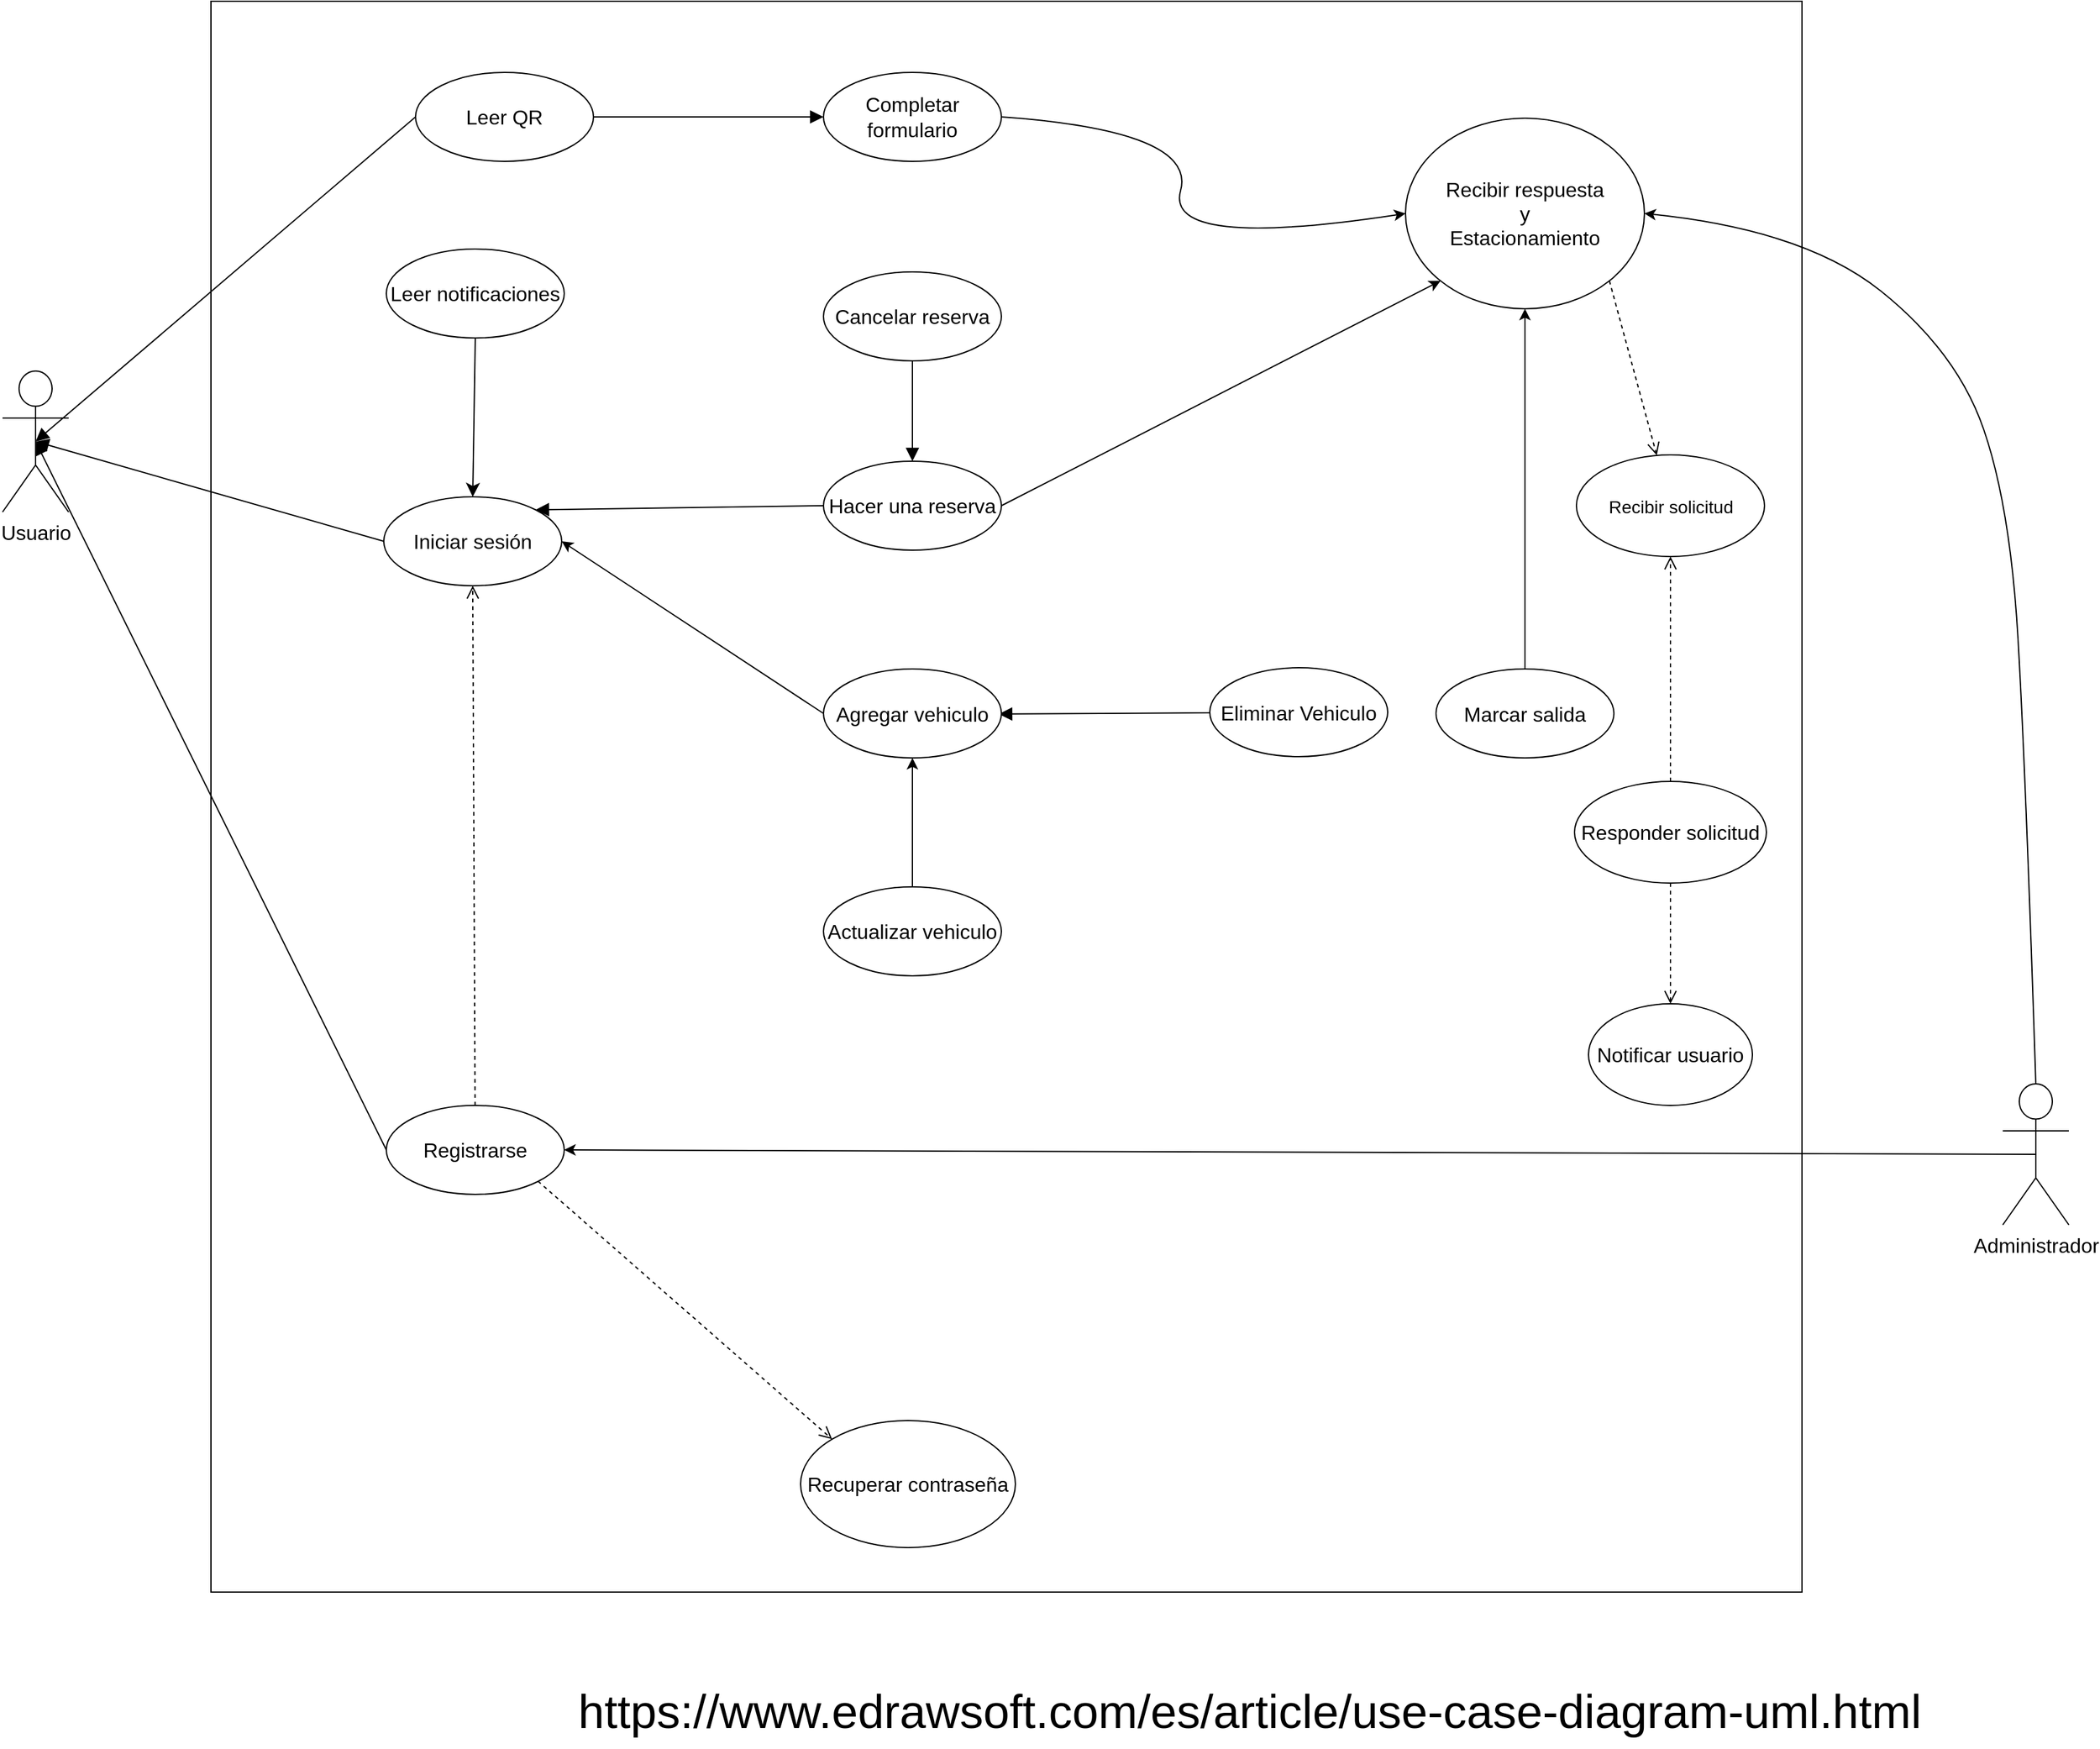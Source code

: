 <mxfile version="13.0.3" type="device"><diagram name="Page-1" id="sCGw7phK-zgB-_2abvo_"><mxGraphModel dx="4124" dy="2016" grid="0" gridSize="10" guides="1" tooltips="1" connect="1" arrows="1" fold="1" page="0" pageScale="1" pageWidth="850" pageHeight="1100" math="0" shadow="0"><root><mxCell id="0"/><mxCell id="1" parent="0"/><mxCell id="3r9I_HskYK1-sV6CzDRx-7" value="" style="whiteSpace=wrap;html=1;aspect=fixed;fontSize=16;rotation=-90;" parent="1" vertex="1"><mxGeometry x="-414" y="-208" width="1252" height="1252" as="geometry"/></mxCell><mxCell id="3r9I_HskYK1-sV6CzDRx-1" value="Usuario" style="shape=umlActor;verticalLabelPosition=bottom;verticalAlign=top;html=1;outlineConnect=0;fontSize=16;" parent="1" vertex="1"><mxGeometry x="-578" y="83" width="52" height="111" as="geometry"/></mxCell><mxCell id="3r9I_HskYK1-sV6CzDRx-9" value="Administrador" style="shape=umlActor;verticalLabelPosition=bottom;verticalAlign=top;html=1;outlineConnect=0;fontSize=16;" parent="1" vertex="1"><mxGeometry x="996" y="644" width="52" height="111" as="geometry"/></mxCell><mxCell id="Sdun9n4tAFQy5fJug8Cu-9" style="edgeStyle=none;curved=1;rounded=0;orthogonalLoop=1;jettySize=auto;html=1;exitX=0;exitY=0.5;exitDx=0;exitDy=0;fontSize=12;startSize=8;endSize=8;endArrow=block;endFill=1;entryX=0.5;entryY=0.5;entryDx=0;entryDy=0;entryPerimeter=0;" parent="1" source="3r9I_HskYK1-sV6CzDRx-10" edge="1" target="3r9I_HskYK1-sV6CzDRx-1"><mxGeometry relative="1" as="geometry"><mxPoint x="-220" y="268.5" as="sourcePoint"/><mxPoint x="-390" y="353.934" as="targetPoint"/></mxGeometry></mxCell><mxCell id="Sdun9n4tAFQy5fJug8Cu-25" style="edgeStyle=none;curved=1;rounded=0;orthogonalLoop=1;jettySize=auto;html=1;exitX=1;exitY=0;exitDx=0;exitDy=0;fontSize=12;startSize=8;endSize=8;entryX=0;entryY=0.5;entryDx=0;entryDy=0;endArrow=none;endFill=0;startArrow=block;startFill=1;" parent="1" source="3r9I_HskYK1-sV6CzDRx-10" target="Sdun9n4tAFQy5fJug8Cu-21" edge="1"><mxGeometry relative="1" as="geometry"/></mxCell><mxCell id="3r9I_HskYK1-sV6CzDRx-10" value="Iniciar sesión" style="ellipse;whiteSpace=wrap;html=1;fontSize=16;" parent="1" vertex="1"><mxGeometry x="-278" y="182" width="140" height="70" as="geometry"/></mxCell><mxCell id="Sdun9n4tAFQy5fJug8Cu-10" style="edgeStyle=none;curved=1;rounded=0;orthogonalLoop=1;jettySize=auto;html=1;exitX=0;exitY=0.5;exitDx=0;exitDy=0;entryX=0.5;entryY=0.5;entryDx=0;entryDy=0;entryPerimeter=0;fontSize=12;startSize=8;endSize=8;endArrow=block;endFill=1;" parent="1" source="3r9I_HskYK1-sV6CzDRx-12" target="3r9I_HskYK1-sV6CzDRx-1" edge="1"><mxGeometry relative="1" as="geometry"/></mxCell><mxCell id="3r9I_HskYK1-sV6CzDRx-12" value="Registrarse" style="ellipse;whiteSpace=wrap;html=1;fontSize=16;" parent="1" vertex="1"><mxGeometry x="-276" y="661" width="140" height="70" as="geometry"/></mxCell><mxCell id="3r9I_HskYK1-sV6CzDRx-13" value="Completar formulario" style="ellipse;whiteSpace=wrap;html=1;fontSize=16;" parent="1" vertex="1"><mxGeometry x="68" y="-152" width="140" height="70" as="geometry"/></mxCell><mxCell id="3r9I_HskYK1-sV6CzDRx-14" value="Cancelar reserva" style="ellipse;whiteSpace=wrap;html=1;fontSize=16;" parent="1" vertex="1"><mxGeometry x="68" y="5" width="140" height="70" as="geometry"/></mxCell><mxCell id="og_HlV6AHayy5ypr98oC-10" value="" style="edgeStyle=orthogonalEdgeStyle;rounded=0;orthogonalLoop=1;jettySize=auto;html=1;" parent="1" source="3r9I_HskYK1-sV6CzDRx-15" target="Sdun9n4tAFQy5fJug8Cu-29" edge="1"><mxGeometry relative="1" as="geometry"/></mxCell><mxCell id="3r9I_HskYK1-sV6CzDRx-15" value="Marcar salida" style="ellipse;whiteSpace=wrap;html=1;fontSize=16;" parent="1" vertex="1"><mxGeometry x="550" y="317.5" width="140" height="70" as="geometry"/></mxCell><mxCell id="Sdun9n4tAFQy5fJug8Cu-11" style="edgeStyle=none;curved=1;rounded=0;orthogonalLoop=1;jettySize=auto;html=1;exitX=0;exitY=0.5;exitDx=0;exitDy=0;fontSize=12;startSize=8;endSize=8;endArrow=block;endFill=1;entryX=0.5;entryY=0.5;entryDx=0;entryDy=0;entryPerimeter=0;" parent="1" source="Sdun9n4tAFQy5fJug8Cu-7" edge="1" target="3r9I_HskYK1-sV6CzDRx-1"><mxGeometry relative="1" as="geometry"><mxPoint x="-389" y="357.5" as="targetPoint"/></mxGeometry></mxCell><mxCell id="Sdun9n4tAFQy5fJug8Cu-28" style="edgeStyle=none;curved=1;rounded=0;orthogonalLoop=1;jettySize=auto;html=1;exitX=1;exitY=0.5;exitDx=0;exitDy=0;entryX=0;entryY=0.5;entryDx=0;entryDy=0;fontSize=12;startSize=8;endSize=8;endArrow=block;endFill=1;" parent="1" source="Sdun9n4tAFQy5fJug8Cu-7" target="3r9I_HskYK1-sV6CzDRx-13" edge="1"><mxGeometry relative="1" as="geometry"/></mxCell><mxCell id="Sdun9n4tAFQy5fJug8Cu-7" value="Leer QR" style="ellipse;whiteSpace=wrap;html=1;fontSize=16;" parent="1" vertex="1"><mxGeometry x="-253" y="-152" width="140" height="70" as="geometry"/></mxCell><mxCell id="Sdun9n4tAFQy5fJug8Cu-18" value="Actualizar vehiculo" style="ellipse;whiteSpace=wrap;html=1;fontSize=16;" parent="1" vertex="1"><mxGeometry x="68" y="489" width="140" height="70" as="geometry"/></mxCell><mxCell id="Sdun9n4tAFQy5fJug8Cu-24" style="edgeStyle=none;curved=1;rounded=0;orthogonalLoop=1;jettySize=auto;html=1;fontSize=12;startSize=8;endSize=8;endArrow=none;endFill=0;startArrow=block;startFill=1;" parent="1" target="Sdun9n4tAFQy5fJug8Cu-20" edge="1"><mxGeometry relative="1" as="geometry"><mxPoint x="206" y="353" as="sourcePoint"/></mxGeometry></mxCell><mxCell id="Sdun9n4tAFQy5fJug8Cu-19" value="Agregar vehiculo" style="ellipse;whiteSpace=wrap;html=1;fontSize=16;" parent="1" vertex="1"><mxGeometry x="68" y="317.5" width="140" height="70" as="geometry"/></mxCell><mxCell id="Sdun9n4tAFQy5fJug8Cu-20" value="Eliminar Vehiculo" style="ellipse;whiteSpace=wrap;html=1;fontSize=16;" parent="1" vertex="1"><mxGeometry x="372" y="316.5" width="140" height="70" as="geometry"/></mxCell><mxCell id="Sdun9n4tAFQy5fJug8Cu-26" style="edgeStyle=none;curved=1;rounded=0;orthogonalLoop=1;jettySize=auto;html=1;fontSize=12;startSize=8;endSize=8;endArrow=none;endFill=0;startArrow=block;startFill=1;" parent="1" source="Sdun9n4tAFQy5fJug8Cu-21" target="3r9I_HskYK1-sV6CzDRx-14" edge="1"><mxGeometry relative="1" as="geometry"/></mxCell><mxCell id="Sdun9n4tAFQy5fJug8Cu-21" value="Hacer una reserva" style="ellipse;whiteSpace=wrap;html=1;fontSize=16;" parent="1" vertex="1"><mxGeometry x="68" y="154" width="140" height="70" as="geometry"/></mxCell><mxCell id="Sdun9n4tAFQy5fJug8Cu-29" value="Recibir respuesta&lt;br&gt;y&lt;br&gt;Estacionamiento" style="ellipse;whiteSpace=wrap;html=1;fontSize=16;" parent="1" vertex="1"><mxGeometry x="526" y="-116" width="188" height="150" as="geometry"/></mxCell><mxCell id="Sdun9n4tAFQy5fJug8Cu-43" value="https://www.edrawsoft.com/es/article/use-case-diagram-uml.html" style="text;html=1;align=center;verticalAlign=middle;resizable=0;points=[];autosize=1;strokeColor=none;fillColor=none;fontSize=37;" parent="1" vertex="1"><mxGeometry x="-126" y="1110.5" width="1057" height="56" as="geometry"/></mxCell><mxCell id="Eo5A3t7CTS06iUuFmu2q-5" style="edgeStyle=none;curved=1;rounded=0;orthogonalLoop=1;jettySize=auto;html=1;exitX=0.5;exitY=1;exitDx=0;exitDy=0;entryX=0.5;entryY=0;entryDx=0;entryDy=0;fontSize=12;startSize=8;endSize=8;" parent="1" source="Eo5A3t7CTS06iUuFmu2q-4" target="3r9I_HskYK1-sV6CzDRx-10" edge="1"><mxGeometry relative="1" as="geometry"/></mxCell><mxCell id="Eo5A3t7CTS06iUuFmu2q-4" value="Leer notificaciones" style="ellipse;whiteSpace=wrap;html=1;fontSize=16;" parent="1" vertex="1"><mxGeometry x="-276" y="-13" width="140" height="70" as="geometry"/></mxCell><mxCell id="GKf_pDT2x77RJBNj2eRW-12" value="&lt;font style=&quot;font-size: 16px&quot;&gt;Recuperar contraseña&lt;/font&gt;" style="ellipse;whiteSpace=wrap;html=1;" vertex="1" parent="1"><mxGeometry x="50" y="909" width="169" height="100" as="geometry"/></mxCell><mxCell id="GKf_pDT2x77RJBNj2eRW-26" value="" style="curved=1;endArrow=classic;html=1;entryX=0;entryY=0.5;entryDx=0;entryDy=0;exitX=1;exitY=0.5;exitDx=0;exitDy=0;" edge="1" parent="1" source="3r9I_HskYK1-sV6CzDRx-13" target="Sdun9n4tAFQy5fJug8Cu-29"><mxGeometry width="50" height="50" relative="1" as="geometry"><mxPoint x="197" y="693" as="sourcePoint"/><mxPoint x="247" y="643" as="targetPoint"/><Array as="points"><mxPoint x="362" y="-106"/><mxPoint x="336" y="-12"/></Array></mxGeometry></mxCell><mxCell id="GKf_pDT2x77RJBNj2eRW-27" value="" style="endArrow=classic;html=1;entryX=1;entryY=0.5;entryDx=0;entryDy=0;exitX=0;exitY=0.5;exitDx=0;exitDy=0;" edge="1" parent="1" source="Sdun9n4tAFQy5fJug8Cu-19" target="3r9I_HskYK1-sV6CzDRx-10"><mxGeometry width="50" height="50" relative="1" as="geometry"><mxPoint x="197" y="693" as="sourcePoint"/><mxPoint x="247" y="643" as="targetPoint"/></mxGeometry></mxCell><mxCell id="GKf_pDT2x77RJBNj2eRW-28" value="" style="endArrow=classic;html=1;entryX=0;entryY=1;entryDx=0;entryDy=0;exitX=1;exitY=0.5;exitDx=0;exitDy=0;" edge="1" parent="1" source="Sdun9n4tAFQy5fJug8Cu-21" target="Sdun9n4tAFQy5fJug8Cu-29"><mxGeometry width="50" height="50" relative="1" as="geometry"><mxPoint x="197" y="693" as="sourcePoint"/><mxPoint x="247" y="643" as="targetPoint"/></mxGeometry></mxCell><mxCell id="GKf_pDT2x77RJBNj2eRW-40" value="" style="endArrow=open;startArrow=none;endFill=0;startFill=0;endSize=8;html=1;verticalAlign=bottom;dashed=1;labelBackgroundColor=none;rounded=0;fontSize=12;curved=1;entryX=0.5;entryY=1;entryDx=0;entryDy=0;" edge="1" parent="1" source="3r9I_HskYK1-sV6CzDRx-12" target="3r9I_HskYK1-sV6CzDRx-10"><mxGeometry width="50" height="50" relative="1" as="geometry"><mxPoint x="-132" y="418" as="sourcePoint"/><mxPoint x="-132" y="741.5" as="targetPoint"/></mxGeometry></mxCell><mxCell id="GKf_pDT2x77RJBNj2eRW-41" style="edgeStyle=none;rounded=0;orthogonalLoop=1;jettySize=auto;html=1;exitX=0.5;exitY=1;exitDx=0;exitDy=0;" edge="1" parent="1" source="GKf_pDT2x77RJBNj2eRW-12" target="GKf_pDT2x77RJBNj2eRW-12"><mxGeometry relative="1" as="geometry"/></mxCell><mxCell id="GKf_pDT2x77RJBNj2eRW-43" value="" style="endArrow=open;startArrow=none;endFill=0;startFill=0;endSize=8;html=1;verticalAlign=bottom;dashed=1;labelBackgroundColor=none;rounded=0;fontSize=12;curved=1;entryX=0;entryY=0;entryDx=0;entryDy=0;exitX=1;exitY=1;exitDx=0;exitDy=0;" edge="1" parent="1" source="3r9I_HskYK1-sV6CzDRx-12" target="GKf_pDT2x77RJBNj2eRW-12"><mxGeometry width="50" height="50" relative="1" as="geometry"><mxPoint x="110" y="1110" as="sourcePoint"/><mxPoint x="110" y="726.5" as="targetPoint"/></mxGeometry></mxCell><mxCell id="GKf_pDT2x77RJBNj2eRW-44" value="" style="endArrow=classic;html=1;exitX=0.5;exitY=0;exitDx=0;exitDy=0;entryX=0.5;entryY=1;entryDx=0;entryDy=0;" edge="1" parent="1" source="Sdun9n4tAFQy5fJug8Cu-18" target="Sdun9n4tAFQy5fJug8Cu-19"><mxGeometry width="50" height="50" relative="1" as="geometry"><mxPoint x="221" y="523" as="sourcePoint"/><mxPoint x="271" y="473" as="targetPoint"/></mxGeometry></mxCell><mxCell id="GKf_pDT2x77RJBNj2eRW-45" value="&lt;font style=&quot;font-size: 14px&quot;&gt;Recibir solicitud&lt;/font&gt;" style="ellipse;whiteSpace=wrap;html=1;fontSize=16;" vertex="1" parent="1"><mxGeometry x="660.5" y="149" width="148" height="80" as="geometry"/></mxCell><mxCell id="GKf_pDT2x77RJBNj2eRW-48" value="&lt;font size=&quot;3&quot;&gt;Responder solicitud&lt;/font&gt;" style="ellipse;whiteSpace=wrap;html=1;" vertex="1" parent="1"><mxGeometry x="659" y="406" width="151" height="80" as="geometry"/></mxCell><mxCell id="GKf_pDT2x77RJBNj2eRW-49" value="" style="endArrow=open;startArrow=none;endFill=0;startFill=0;endSize=8;html=1;verticalAlign=bottom;dashed=1;labelBackgroundColor=none;rounded=0;fontSize=12;curved=1;entryX=0.5;entryY=1;entryDx=0;entryDy=0;exitX=0.5;exitY=0;exitDx=0;exitDy=0;" edge="1" parent="1" source="GKf_pDT2x77RJBNj2eRW-48" target="GKf_pDT2x77RJBNj2eRW-45"><mxGeometry width="50" height="50" relative="1" as="geometry"><mxPoint x="-16" y="1138" as="sourcePoint"/><mxPoint x="-17.824" y="775.0" as="targetPoint"/></mxGeometry></mxCell><mxCell id="GKf_pDT2x77RJBNj2eRW-50" value="&lt;font size=&quot;3&quot;&gt;Notificar usuario&lt;/font&gt;" style="ellipse;whiteSpace=wrap;html=1;" vertex="1" parent="1"><mxGeometry x="670" y="581" width="129" height="80" as="geometry"/></mxCell><mxCell id="GKf_pDT2x77RJBNj2eRW-51" value="" style="endArrow=open;startArrow=none;endFill=0;startFill=0;endSize=8;html=1;verticalAlign=bottom;dashed=1;labelBackgroundColor=none;rounded=0;fontSize=12;curved=1;entryX=0.5;entryY=0;entryDx=0;entryDy=0;exitX=0.5;exitY=1;exitDx=0;exitDy=0;" edge="1" parent="1" source="GKf_pDT2x77RJBNj2eRW-48" target="GKf_pDT2x77RJBNj2eRW-50"><mxGeometry width="50" height="50" relative="1" as="geometry"><mxPoint x="373" y="1070" as="sourcePoint"/><mxPoint x="371.176" y="707.0" as="targetPoint"/></mxGeometry></mxCell><mxCell id="GKf_pDT2x77RJBNj2eRW-54" value="" style="endArrow=open;startArrow=none;endFill=0;startFill=0;endSize=8;html=1;verticalAlign=bottom;dashed=1;labelBackgroundColor=none;rounded=0;fontSize=12;curved=1;exitX=1;exitY=1;exitDx=0;exitDy=0;" edge="1" parent="1" source="Sdun9n4tAFQy5fJug8Cu-29" target="GKf_pDT2x77RJBNj2eRW-45"><mxGeometry width="50" height="50" relative="1" as="geometry"><mxPoint x="1258" y="230" as="sourcePoint"/><mxPoint x="1502.717" y="489.152" as="targetPoint"/></mxGeometry></mxCell><mxCell id="GKf_pDT2x77RJBNj2eRW-56" value="" style="endArrow=classic;html=1;entryX=1;entryY=0.5;entryDx=0;entryDy=0;exitX=0.5;exitY=0.5;exitDx=0;exitDy=0;exitPerimeter=0;" edge="1" parent="1" source="3r9I_HskYK1-sV6CzDRx-9" target="3r9I_HskYK1-sV6CzDRx-12"><mxGeometry width="50" height="50" relative="1" as="geometry"><mxPoint x="131" y="609" as="sourcePoint"/><mxPoint x="181" y="559" as="targetPoint"/></mxGeometry></mxCell><mxCell id="GKf_pDT2x77RJBNj2eRW-57" value="" style="curved=1;endArrow=classic;html=1;entryX=1;entryY=0.5;entryDx=0;entryDy=0;exitX=0.5;exitY=0;exitDx=0;exitDy=0;exitPerimeter=0;" edge="1" parent="1" source="3r9I_HskYK1-sV6CzDRx-9" target="Sdun9n4tAFQy5fJug8Cu-29"><mxGeometry width="50" height="50" relative="1" as="geometry"><mxPoint x="1013" y="381" as="sourcePoint"/><mxPoint x="1063" y="331" as="targetPoint"/><Array as="points"><mxPoint x="1014" y="398"/><mxPoint x="1002" y="190"/><mxPoint x="960" y="68"/><mxPoint x="840" y="-28"/></Array></mxGeometry></mxCell></root></mxGraphModel></diagram></mxfile>